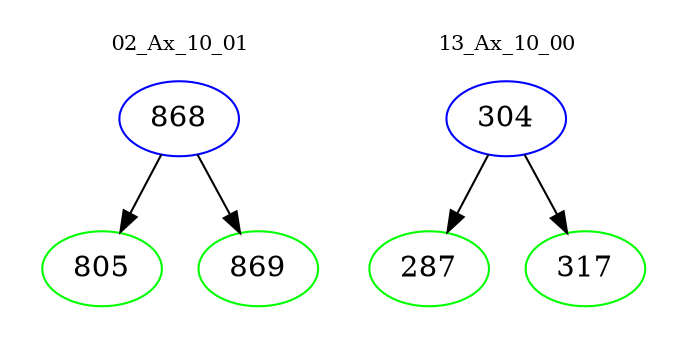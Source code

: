 digraph{
subgraph cluster_0 {
color = white
label = "02_Ax_10_01";
fontsize=10;
T0_868 [label="868", color="blue"]
T0_868 -> T0_805 [color="black"]
T0_805 [label="805", color="green"]
T0_868 -> T0_869 [color="black"]
T0_869 [label="869", color="green"]
}
subgraph cluster_1 {
color = white
label = "13_Ax_10_00";
fontsize=10;
T1_304 [label="304", color="blue"]
T1_304 -> T1_287 [color="black"]
T1_287 [label="287", color="green"]
T1_304 -> T1_317 [color="black"]
T1_317 [label="317", color="green"]
}
}
